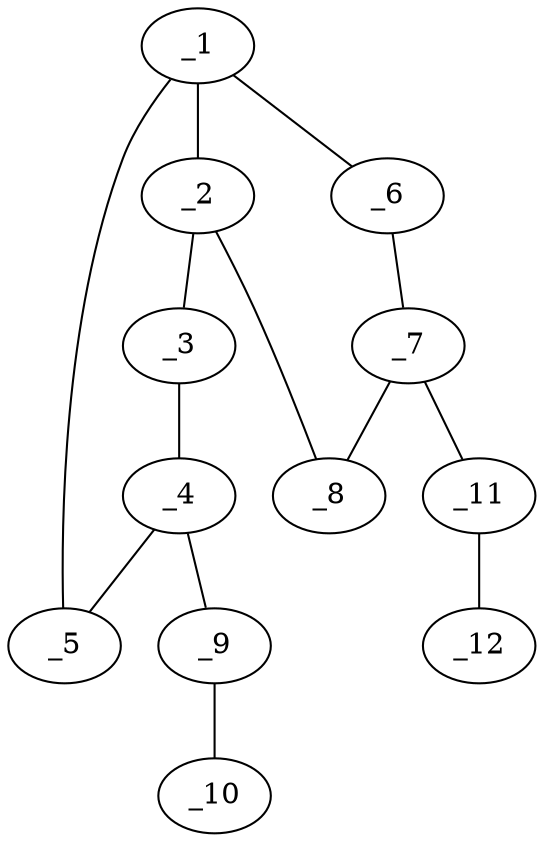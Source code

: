 graph molid625186 {
	_1	 [charge=0,
		chem=1,
		symbol="C  ",
		x="5.0388",
		y="0.5"];
	_2	 [charge=0,
		chem=1,
		symbol="C  ",
		x="5.0388",
		y="-0.5"];
	_1 -- _2	 [valence=2];
	_5	 [charge=0,
		chem=1,
		symbol="C  ",
		x="4.0878",
		y="0.809"];
	_1 -- _5	 [valence=1];
	_6	 [charge=0,
		chem=5,
		symbol="S  ",
		x="5.9899",
		y="0.809"];
	_1 -- _6	 [valence=1];
	_3	 [charge=0,
		chem=5,
		symbol="S  ",
		x="4.0878",
		y="-0.809"];
	_2 -- _3	 [valence=1];
	_8	 [charge=0,
		chem=1,
		symbol="C  ",
		x="5.9899",
		y="-0.809"];
	_2 -- _8	 [valence=1];
	_4	 [charge=0,
		chem=1,
		symbol="C  ",
		x="3.5",
		y=0];
	_3 -- _4	 [valence=1];
	_4 -- _5	 [valence=2];
	_9	 [charge=0,
		chem=1,
		symbol="C  ",
		x="2.5",
		y=0];
	_4 -- _9	 [valence=1];
	_7	 [charge=0,
		chem=1,
		symbol="C  ",
		x="6.5777",
		y=0];
	_6 -- _7	 [valence=1];
	_7 -- _8	 [valence=2];
	_11	 [charge=0,
		chem=1,
		symbol="C  ",
		x="7.5777",
		y=0];
	_7 -- _11	 [valence=1];
	_10	 [charge=0,
		chem=2,
		symbol="O  ",
		x=2,
		y="0.866"];
	_9 -- _10	 [valence=2];
	_12	 [charge=0,
		chem=2,
		symbol="O  ",
		x="8.0777",
		y="-0.866"];
	_11 -- _12	 [valence=2];
}
